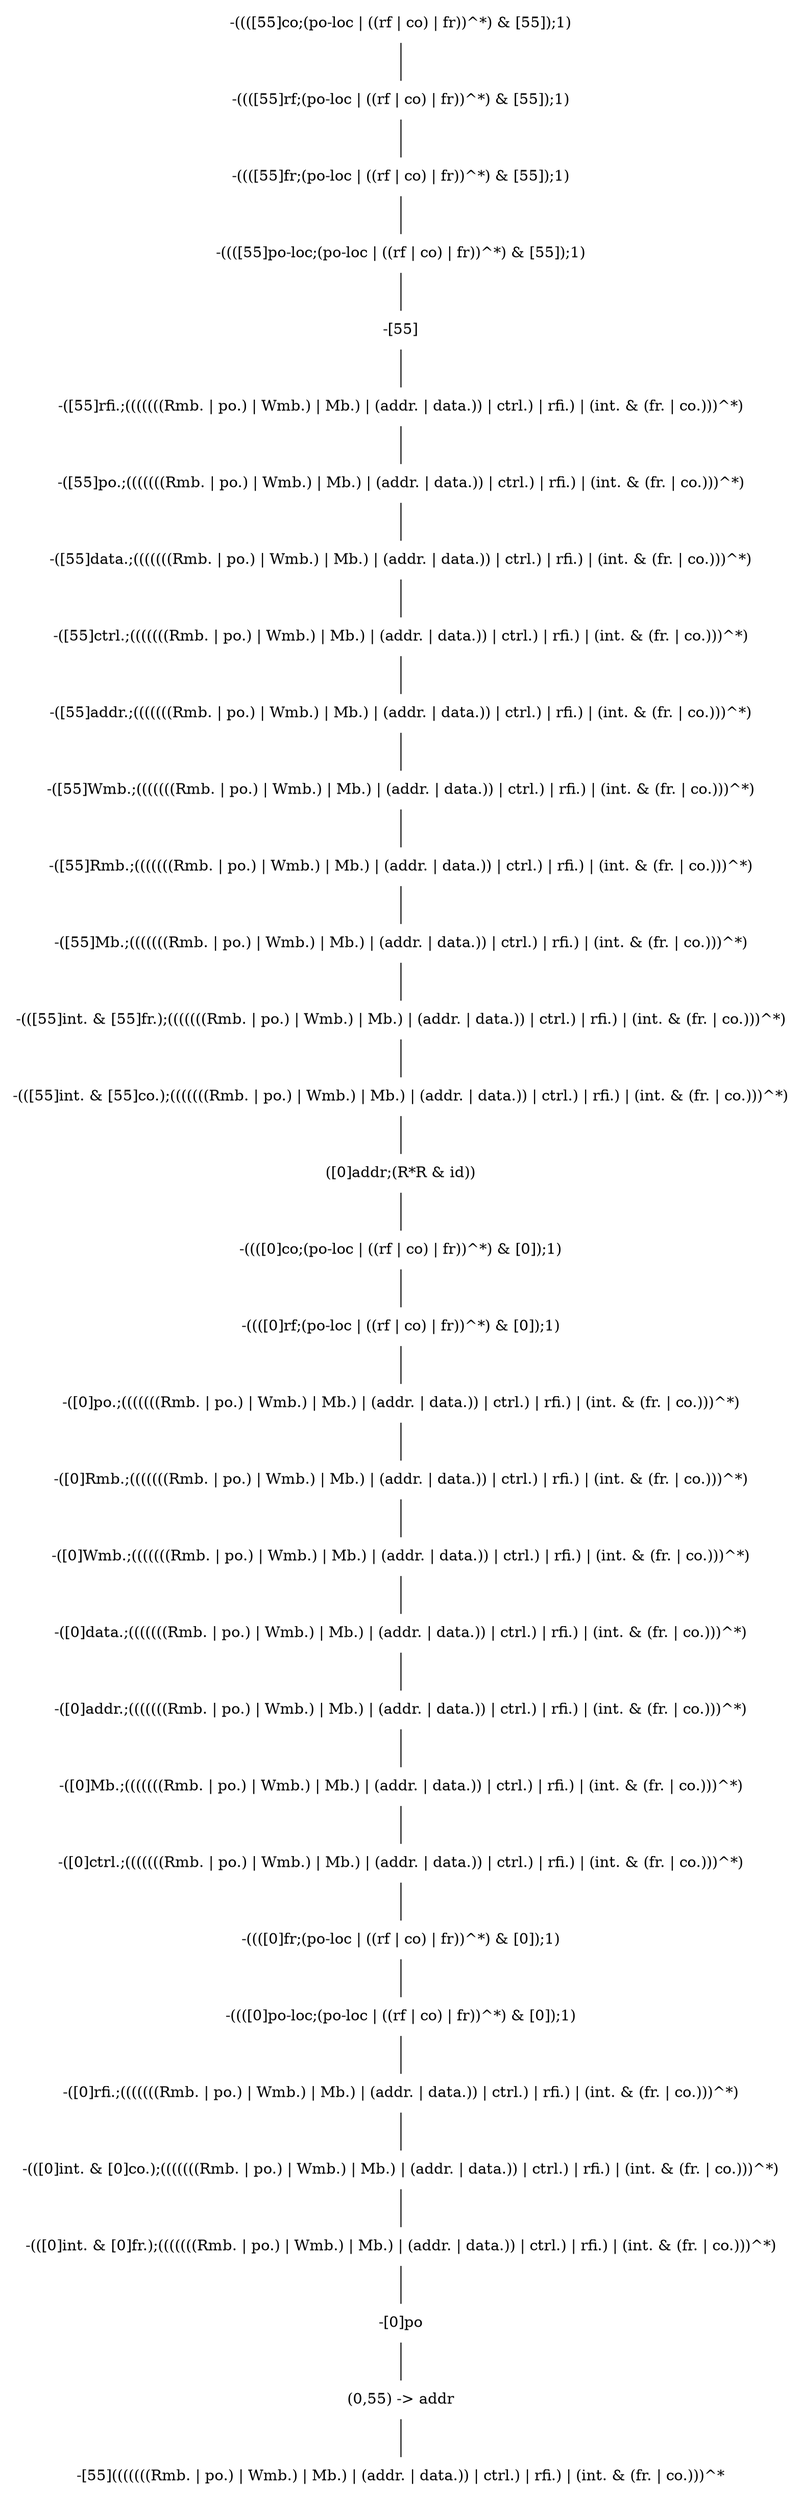 graph {
node[shape="plaintext"]
N0x12dcc6880[label="-((([55]co;(po-loc | ((rf | co) | fr))^*) & [55]);1)"];
N0x12dcc6d50[label="-((([55]rf;(po-loc | ((rf | co) | fr))^*) & [55]);1)"];
N0x12dcc7220[label="-((([55]fr;(po-loc | ((rf | co) | fr))^*) & [55]);1)"];
N0x12dcc76f0[label="-((([55]po-loc;(po-loc | ((rf | co) | fr))^*) & [55]);1)"];
N0x12dcc60b0[label="-[55]"];
N0x12dcc82f0[label="-([55]rfi.;(((((((Rmb. | po.) | Wmb.) | Mb.) | (addr. | data.)) | ctrl.) | rfi.) | (int. & (fr. | co.)))^*)"];
N0x12dcc8ae0[label="-([55]po.;(((((((Rmb. | po.) | Wmb.) | Mb.) | (addr. | data.)) | ctrl.) | rfi.) | (int. & (fr. | co.)))^*)"];
N0x12dcc92d0[label="-([55]data.;(((((((Rmb. | po.) | Wmb.) | Mb.) | (addr. | data.)) | ctrl.) | rfi.) | (int. & (fr. | co.)))^*)"];
N0x12dcc9ac0[label="-([55]ctrl.;(((((((Rmb. | po.) | Wmb.) | Mb.) | (addr. | data.)) | ctrl.) | rfi.) | (int. & (fr. | co.)))^*)"];
N0x12dcca350[label="-([55]addr.;(((((((Rmb. | po.) | Wmb.) | Mb.) | (addr. | data.)) | ctrl.) | rfi.) | (int. & (fr. | co.)))^*)"];
N0x12dccab40[label="-([55]Wmb.;(((((((Rmb. | po.) | Wmb.) | Mb.) | (addr. | data.)) | ctrl.) | rfi.) | (int. & (fr. | co.)))^*)"];
N0x12dccb330[label="-([55]Rmb.;(((((((Rmb. | po.) | Wmb.) | Mb.) | (addr. | data.)) | ctrl.) | rfi.) | (int. & (fr. | co.)))^*)"];
N0x12dccbb20[label="-([55]Mb.;(((((((Rmb. | po.) | Wmb.) | Mb.) | (addr. | data.)) | ctrl.) | rfi.) | (int. & (fr. | co.)))^*)"];
N0x12dccc450[label="-(([55]int. & [55]fr.);(((((((Rmb. | po.) | Wmb.) | Mb.) | (addr. | data.)) | ctrl.) | rfi.) | (int. & (fr. | co.)))^*)"];
N0x12dcccce0[label="-(([55]int. & [55]co.);(((((((Rmb. | po.) | Wmb.) | Mb.) | (addr. | data.)) | ctrl.) | rfi.) | (int. & (fr. | co.)))^*)"];
N0x12dcc6170[label="([0]addr;(R*R & id))"];
N0x12dcc7d30[label="-((([0]co;(po-loc | ((rf | co) | fr))^*) & [0]);1)"];
N0x12dccd570[label="-((([0]rf;(po-loc | ((rf | co) | fr))^*) & [0]);1)"];
N0x12dcce030[label="-([0]po.;(((((((Rmb. | po.) | Wmb.) | Mb.) | (addr. | data.)) | ctrl.) | rfi.) | (int. & (fr. | co.)))^*)"];
N0x12dcce820[label="-([0]Rmb.;(((((((Rmb. | po.) | Wmb.) | Mb.) | (addr. | data.)) | ctrl.) | rfi.) | (int. & (fr. | co.)))^*)"];
N0x12dccf010[label="-([0]Wmb.;(((((((Rmb. | po.) | Wmb.) | Mb.) | (addr. | data.)) | ctrl.) | rfi.) | (int. & (fr. | co.)))^*)"];
N0x12dccf800[label="-([0]data.;(((((((Rmb. | po.) | Wmb.) | Mb.) | (addr. | data.)) | ctrl.) | rfi.) | (int. & (fr. | co.)))^*)"];
N0x12dccfff0[label="-([0]addr.;(((((((Rmb. | po.) | Wmb.) | Mb.) | (addr. | data.)) | ctrl.) | rfi.) | (int. & (fr. | co.)))^*)"];
N0x12dcd07e0[label="-([0]Mb.;(((((((Rmb. | po.) | Wmb.) | Mb.) | (addr. | data.)) | ctrl.) | rfi.) | (int. & (fr. | co.)))^*)"];
N0x12dcd0fd0[label="-([0]ctrl.;(((((((Rmb. | po.) | Wmb.) | Mb.) | (addr. | data.)) | ctrl.) | rfi.) | (int. & (fr. | co.)))^*)"];
N0x12dccd9f0[label="-((([0]fr;(po-loc | ((rf | co) | fr))^*) & [0]);1)"];
N0x12dcc66f0[label="-((([0]po-loc;(po-loc | ((rf | co) | fr))^*) & [0]);1)"];
N0x12dcd21c0[label="-([0]rfi.;(((((((Rmb. | po.) | Wmb.) | Mb.) | (addr. | data.)) | ctrl.) | rfi.) | (int. & (fr. | co.)))^*)"];
N0x12dcd2af0[label="-(([0]int. & [0]co.);(((((((Rmb. | po.) | Wmb.) | Mb.) | (addr. | data.)) | ctrl.) | rfi.) | (int. & (fr. | co.)))^*)"];
N0x12dcd3380[label="-(([0]int. & [0]fr.);(((((((Rmb. | po.) | Wmb.) | Mb.) | (addr. | data.)) | ctrl.) | rfi.) | (int. & (fr. | co.)))^*)"];
N0x12dcc8200[label="-[0]po"];
N0x12dccc310[label="(0,55) -> addr"];
N0x12dcbacb0[label="-[55](((((((Rmb. | po.) | Wmb.) | Mb.) | (addr. | data.)) | ctrl.) | rfi.) | (int. & (fr. | co.)))^*"];
N0x12dccc310 -- N0x12dcbacb0;
N0x12dcc8200 -- N0x12dccc310;
N0x12dcd3380 -- N0x12dcc8200;
N0x12dcd2af0 -- N0x12dcd3380;
N0x12dcd21c0 -- N0x12dcd2af0;
N0x12dcc66f0 -- N0x12dcd21c0;
N0x12dccd9f0 -- N0x12dcc66f0;
N0x12dcd0fd0 -- N0x12dccd9f0;
N0x12dcd07e0 -- N0x12dcd0fd0;
N0x12dccfff0 -- N0x12dcd07e0;
N0x12dccf800 -- N0x12dccfff0;
N0x12dccf010 -- N0x12dccf800;
N0x12dcce820 -- N0x12dccf010;
N0x12dcce030 -- N0x12dcce820;
N0x12dccd570 -- N0x12dcce030;
N0x12dcc7d30 -- N0x12dccd570;
N0x12dcc6170 -- N0x12dcc7d30;
N0x12dcccce0 -- N0x12dcc6170;
N0x12dccc450 -- N0x12dcccce0;
N0x12dccbb20 -- N0x12dccc450;
N0x12dccb330 -- N0x12dccbb20;
N0x12dccab40 -- N0x12dccb330;
N0x12dcca350 -- N0x12dccab40;
N0x12dcc9ac0 -- N0x12dcca350;
N0x12dcc92d0 -- N0x12dcc9ac0;
N0x12dcc8ae0 -- N0x12dcc92d0;
N0x12dcc82f0 -- N0x12dcc8ae0;
N0x12dcc60b0 -- N0x12dcc82f0;
N0x12dcc76f0 -- N0x12dcc60b0;
N0x12dcc7220 -- N0x12dcc76f0;
N0x12dcc6d50 -- N0x12dcc7220;
N0x12dcc6880 -- N0x12dcc6d50;
}
